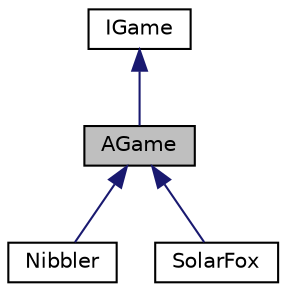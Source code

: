 digraph "AGame"
{
 // LATEX_PDF_SIZE
  edge [fontname="Helvetica",fontsize="10",labelfontname="Helvetica",labelfontsize="10"];
  node [fontname="Helvetica",fontsize="10",shape=record];
  Node1 [label="AGame",height=0.2,width=0.4,color="black", fillcolor="grey75", style="filled", fontcolor="black",tooltip=" "];
  Node2 -> Node1 [dir="back",color="midnightblue",fontsize="10",style="solid",fontname="Helvetica"];
  Node2 [label="IGame",height=0.2,width=0.4,color="black", fillcolor="white", style="filled",URL="$class_i_game.html",tooltip=" "];
  Node1 -> Node3 [dir="back",color="midnightblue",fontsize="10",style="solid",fontname="Helvetica"];
  Node3 [label="Nibbler",height=0.2,width=0.4,color="black", fillcolor="white", style="filled",URL="$class_nibbler.html",tooltip=" "];
  Node1 -> Node4 [dir="back",color="midnightblue",fontsize="10",style="solid",fontname="Helvetica"];
  Node4 [label="SolarFox",height=0.2,width=0.4,color="black", fillcolor="white", style="filled",URL="$class_solar_fox.html",tooltip=" "];
}
